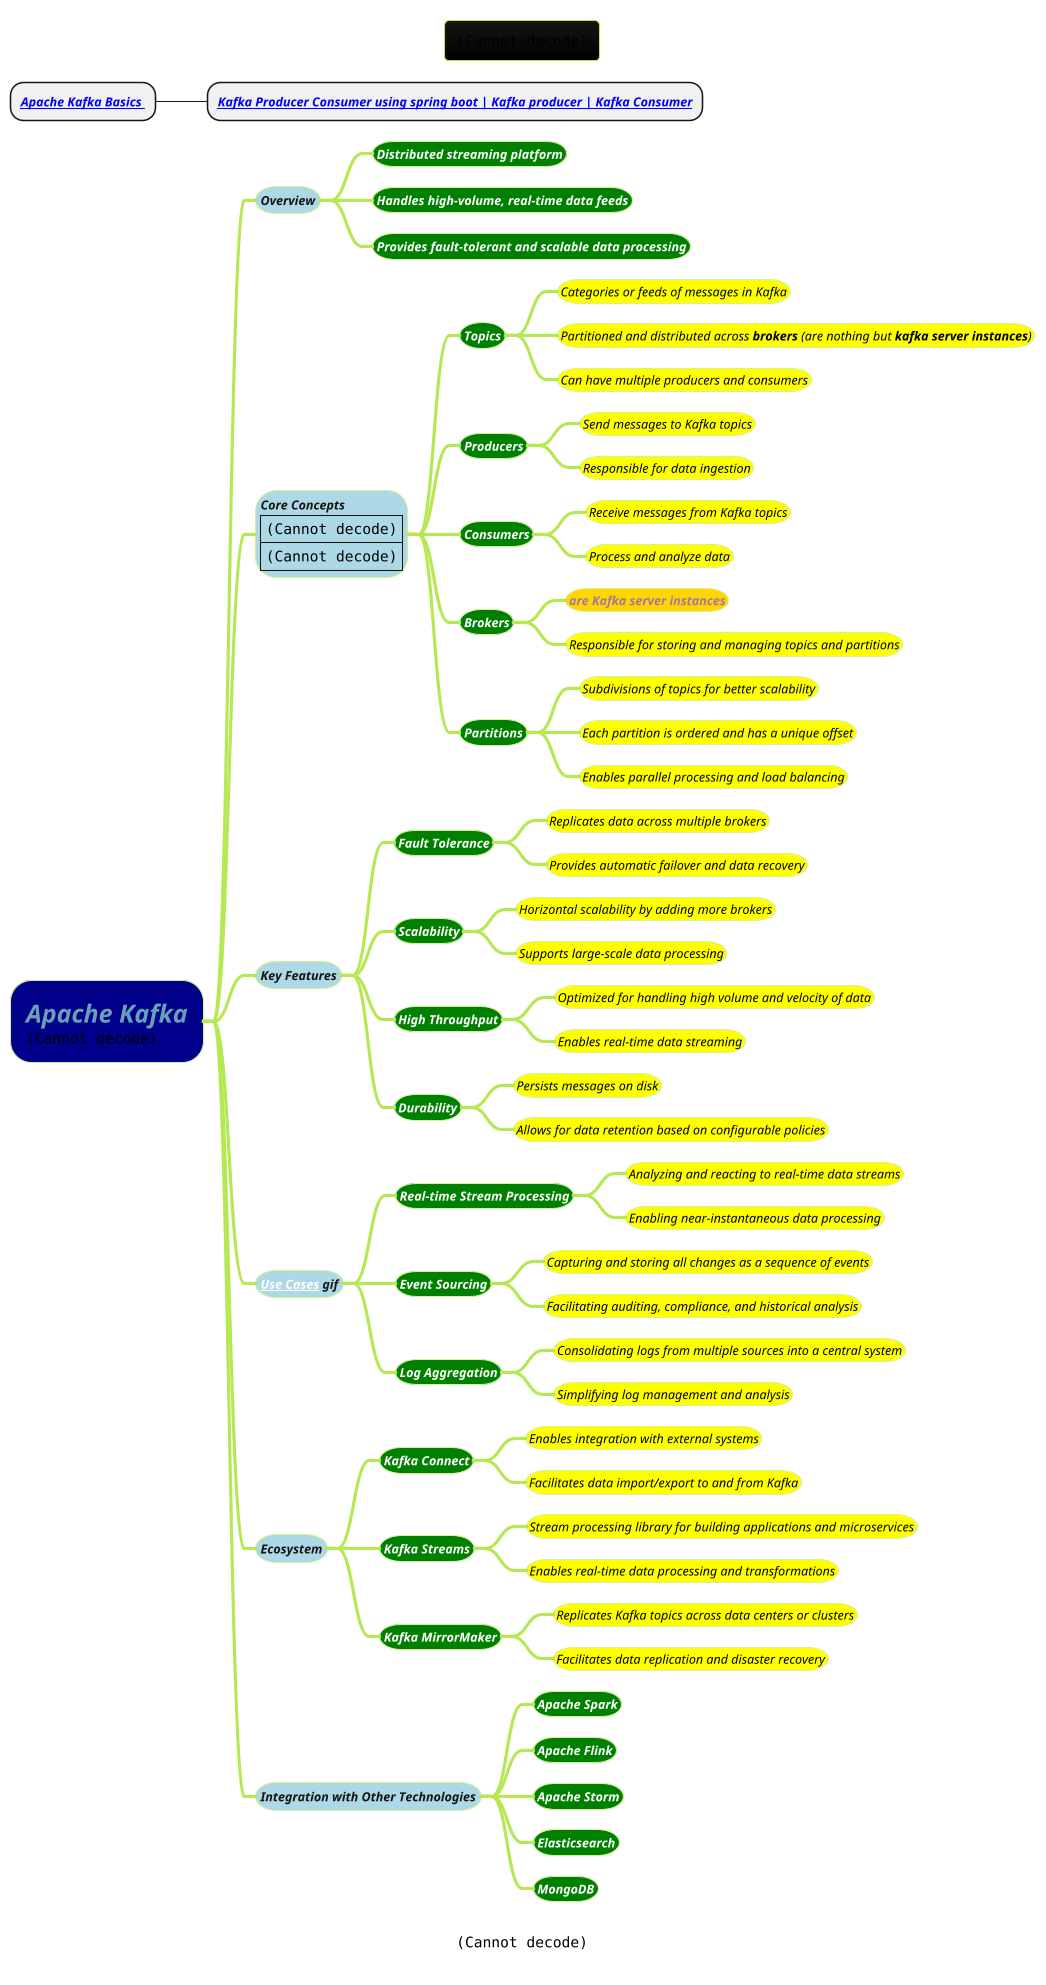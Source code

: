 @startmindmap
title =<img:images/apache-kafka.png{scale=1}>
caption <img:images/kafka-cluster.png{scale=.5}>

* <b><size:12><i>[[https://www.youtube.com/watch?v=0V9SK6jmDPk&ab_channel=ITkFunde Apache Kafka Basics ]]
** <b><size:12><i>[[https://www.youtube.com/watch?v=84HRqqWpqL4&list=PLBb5HFCJVQts9MRueDBfi-K8DB_p_dGLJ&index=2&ab_channel=JavaShastra Kafka Producer Consumer using spring boot | Kafka producer | Kafka Consumer]]

!theme hacker

*[#darkblue] =<i>Apache Kafka\n<img:images/kafka.png{scale=.7}>
**[#lightblue] <i><size:12>Overview
***[#green] <color #white><b><i><size:12><size:12>Distributed streaming platform
***[#green] <color #white><b><i><size:12><size:12>Handles high-volume, real-time data feeds
***[#green] <color #white><b><i><size:12><size:12>Provides fault-tolerant and scalable data processing
**[#lightblue] <i><size:12>Core Concepts \n|<img:images/producer-consumer.png{scale=.7}>|\n|<img:images/queue.png{scale=.62}>|
***[#green] <color #white><b><i><size:12>Topics
****[#yellow] <color #black><i><size:12>Categories or feeds of messages in Kafka
****[#yellow] <color #black><i><size:12>Partitioned and distributed across **brokers** (are nothing but **kafka server instances**)
****[#yellow] <color #black><i><size:12>Can have multiple producers and consumers
***[#green] <color #white><b><i><size:12>Producers
****[#yellow] <color #black><i><size:12>Send messages to Kafka topics
****[#yellow] <color #black><i><size:12>Responsible for data ingestion
***[#green] <color #white><b><i><size:12>Consumers
****[#yellow] <color #black><i><size:12>Receive messages from Kafka topics
****[#yellow] <color #black><i><size:12>Process and analyze data
***[#green] <color #white><b><i><size:12>Brokers
****[#gold] <i><size:12>**are Kafka server instances**
****[#yellow] <color #black><i><size:12>Responsible for storing and managing topics and partitions
***[#green] <color #white><b><i><size:12>Partitions
****[#yellow] <color #black><i><size:12>Subdivisions of topics for better scalability
****[#yellow] <color #black><i><size:12>Each partition is ordered and has a unique offset
****[#yellow] <color #black><i><size:12>Enables parallel processing and load balancing
**[#lightblue] <i><size:12>Key Features
***[#green] <color #white><b><i><size:12>Fault Tolerance
****[#yellow] <color #black><i><size:12>Replicates data across multiple brokers
****[#yellow] <color #black><i><size:12>Provides automatic failover and data recovery
***[#green] <color #white><b><i><size:12>Scalability
****[#yellow] <color #black><i><size:12>Horizontal scalability by adding more brokers
****[#yellow] <color #black><i><size:12>Supports large-scale data processing
***[#green] <color #white><b><i><size:12>High Throughput
****[#yellow] <color #black><i><size:12>Optimized for handling high volume and velocity of data
****[#yellow] <color #black><i><size:12>Enables real-time data streaming
***[#green] <color #white><b><i><size:12>Durability
****[#yellow] <color #black><i><size:12>Persists messages on disk
****[#yellow] <color #black><i><size:12>Allows for data retention based on configurable policies
**[#lightblue] <i><size:12>[[docs/AI-ML-DL-Data-Science-and-BigData/Apache-Big-Data-Ecosystem/gif/apache-kafka-use-cases.adoc Use Cases]] gif
***[#green] <color #white><b><i><size:12>Real-time Stream Processing
****[#yellow] <color #black><i><size:12>Analyzing and reacting to real-time data streams
****[#yellow] <color #black><i><size:12>Enabling near-instantaneous data processing
***[#green] <color #white><b><i><size:12>Event Sourcing
****[#yellow] <color #black><i><size:12>Capturing and storing all changes as a sequence of events
****[#yellow] <color #black><i><size:12>Facilitating auditing, compliance, and historical analysis
***[#green] <color #white><b><i><size:12>Log Aggregation
****[#yellow] <color #black><i><size:12>Consolidating logs from multiple sources into a central system
****[#yellow] <color #black><i><size:12>Simplifying log management and analysis
**[#lightblue] <i><size:12>Ecosystem
***[#green] <color #white><b><i><size:12>Kafka Connect
****[#yellow] <color #black><i><size:12>Enables integration with external systems
****[#yellow] <color #black><i><size:12>Facilitates data import/export to and from Kafka
***[#green] <color #white><b><i><size:12>Kafka Streams
****[#yellow] <color #black><i><size:12>Stream processing library for building applications and microservices
****[#yellow] <color #black><i><size:12>Enables real-time data processing and transformations
***[#green] <color #white><b><i><size:12>Kafka MirrorMaker
****[#yellow] <color #black><i><size:12>Replicates Kafka topics across data centers or clusters
****[#yellow] <color #black><i><size:12>Facilitates data replication and disaster recovery
**[#lightblue] <i><size:12>Integration with Other Technologies
***[#green] <color #white><b><i><size:12>Apache Spark
***[#green] <color #white><b><i><size:12>Apache Flink
***[#green] <color #white><b><i><size:12>Apache Storm
***[#green] <color #white><b><i><size:12>Elasticsearch
***[#green] <color #white><b><i><size:12>MongoDB


@endmindmap
